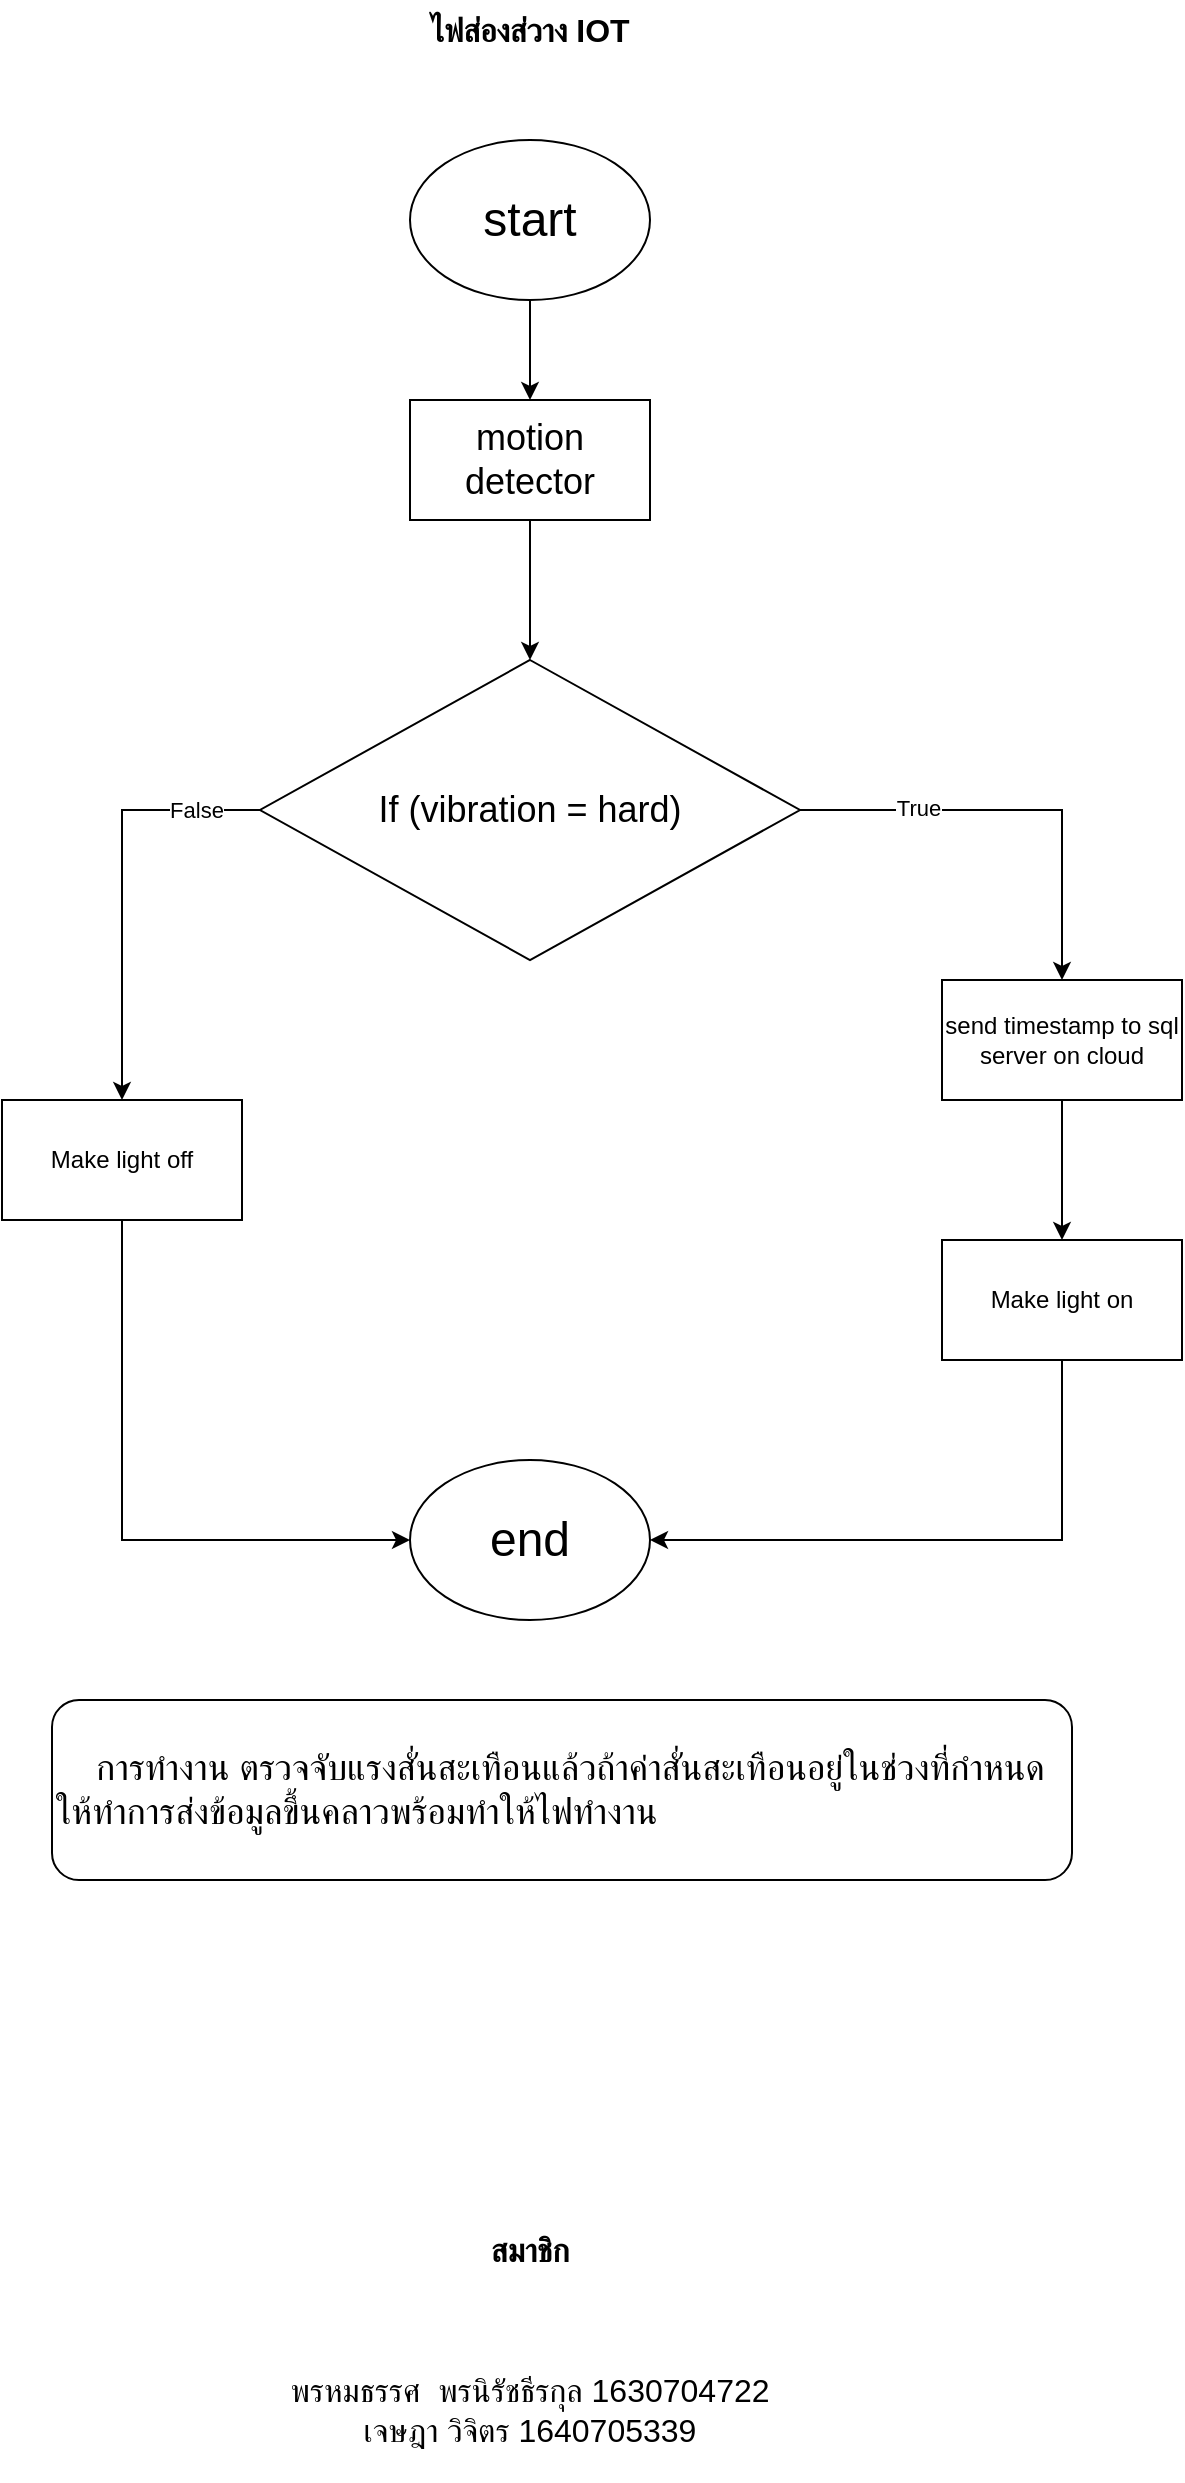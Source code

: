 <mxfile version="24.4.0" type="github">
  <diagram name="หน้า-1" id="bA-24ORlJP5vfWoPBaNp">
    <mxGraphModel dx="801" dy="1022" grid="1" gridSize="10" guides="1" tooltips="1" connect="1" arrows="1" fold="1" page="1" pageScale="1" pageWidth="827" pageHeight="1169" math="0" shadow="0">
      <root>
        <mxCell id="0" />
        <mxCell id="1" parent="0" />
        <mxCell id="O_P5X878wxLX0TTWx2cp-15" style="edgeStyle=orthogonalEdgeStyle;rounded=0;orthogonalLoop=1;jettySize=auto;html=1;exitX=0.5;exitY=1;exitDx=0;exitDy=0;entryX=0.5;entryY=0;entryDx=0;entryDy=0;" parent="1" source="O_P5X878wxLX0TTWx2cp-11" target="O_P5X878wxLX0TTWx2cp-13" edge="1">
          <mxGeometry relative="1" as="geometry" />
        </mxCell>
        <mxCell id="O_P5X878wxLX0TTWx2cp-11" value="&lt;font style=&quot;font-size: 18px;&quot;&gt;motion detector&lt;/font&gt;" style="rounded=0;whiteSpace=wrap;html=1;" parent="1" vertex="1">
          <mxGeometry x="354" y="280" width="120" height="60" as="geometry" />
        </mxCell>
        <mxCell id="O_P5X878wxLX0TTWx2cp-14" style="edgeStyle=orthogonalEdgeStyle;rounded=0;orthogonalLoop=1;jettySize=auto;html=1;entryX=0.5;entryY=0;entryDx=0;entryDy=0;" parent="1" source="O_P5X878wxLX0TTWx2cp-12" target="O_P5X878wxLX0TTWx2cp-11" edge="1">
          <mxGeometry relative="1" as="geometry" />
        </mxCell>
        <mxCell id="O_P5X878wxLX0TTWx2cp-12" value="&lt;font style=&quot;font-size: 24px;&quot;&gt;start&lt;/font&gt;" style="ellipse;whiteSpace=wrap;html=1;" parent="1" vertex="1">
          <mxGeometry x="354" y="150" width="120" height="80" as="geometry" />
        </mxCell>
        <mxCell id="O_P5X878wxLX0TTWx2cp-20" style="edgeStyle=orthogonalEdgeStyle;rounded=0;orthogonalLoop=1;jettySize=auto;html=1;exitX=1;exitY=0.5;exitDx=0;exitDy=0;entryX=0.5;entryY=0;entryDx=0;entryDy=0;" parent="1" source="O_P5X878wxLX0TTWx2cp-13" target="O_P5X878wxLX0TTWx2cp-19" edge="1">
          <mxGeometry relative="1" as="geometry" />
        </mxCell>
        <mxCell id="O_P5X878wxLX0TTWx2cp-25" value="True" style="edgeLabel;html=1;align=center;verticalAlign=middle;resizable=0;points=[];" parent="O_P5X878wxLX0TTWx2cp-20" connectable="0" vertex="1">
          <mxGeometry x="-0.456" y="1" relative="1" as="geometry">
            <mxPoint as="offset" />
          </mxGeometry>
        </mxCell>
        <mxCell id="x7ZbuQkRyp-WL0nQvcKQ-2" style="edgeStyle=orthogonalEdgeStyle;rounded=0;orthogonalLoop=1;jettySize=auto;html=1;" parent="1" source="O_P5X878wxLX0TTWx2cp-13" target="x7ZbuQkRyp-WL0nQvcKQ-1" edge="1">
          <mxGeometry relative="1" as="geometry" />
        </mxCell>
        <mxCell id="x7ZbuQkRyp-WL0nQvcKQ-3" value="False" style="edgeLabel;html=1;align=center;verticalAlign=middle;resizable=0;points=[];" parent="x7ZbuQkRyp-WL0nQvcKQ-2" vertex="1" connectable="0">
          <mxGeometry x="-0.695" relative="1" as="geometry">
            <mxPoint as="offset" />
          </mxGeometry>
        </mxCell>
        <mxCell id="O_P5X878wxLX0TTWx2cp-13" value="&lt;font style=&quot;&quot;&gt;&lt;font style=&quot;font-size: 18px;&quot;&gt;If (vibration = hard&lt;span style=&quot;background-color: initial;&quot;&gt;)&lt;/span&gt;&lt;/font&gt;&lt;br&gt;&lt;/font&gt;" style="rhombus;whiteSpace=wrap;html=1;" parent="1" vertex="1">
          <mxGeometry x="279" y="410" width="270" height="150" as="geometry" />
        </mxCell>
        <mxCell id="O_P5X878wxLX0TTWx2cp-16" value="&lt;font style=&quot;font-size: 24px;&quot;&gt;end&lt;/font&gt;" style="ellipse;whiteSpace=wrap;html=1;" parent="1" vertex="1">
          <mxGeometry x="354" y="810" width="120" height="80" as="geometry" />
        </mxCell>
        <mxCell id="O_P5X878wxLX0TTWx2cp-22" style="edgeStyle=orthogonalEdgeStyle;rounded=0;orthogonalLoop=1;jettySize=auto;html=1;entryX=0.5;entryY=0;entryDx=0;entryDy=0;" parent="1" source="O_P5X878wxLX0TTWx2cp-19" target="O_P5X878wxLX0TTWx2cp-21" edge="1">
          <mxGeometry relative="1" as="geometry" />
        </mxCell>
        <mxCell id="O_P5X878wxLX0TTWx2cp-19" value="send timestamp to sql server on cloud" style="rounded=0;whiteSpace=wrap;html=1;" parent="1" vertex="1">
          <mxGeometry x="620" y="570" width="120" height="60" as="geometry" />
        </mxCell>
        <mxCell id="O_P5X878wxLX0TTWx2cp-23" style="edgeStyle=orthogonalEdgeStyle;rounded=0;orthogonalLoop=1;jettySize=auto;html=1;entryX=1;entryY=0.5;entryDx=0;entryDy=0;" parent="1" source="O_P5X878wxLX0TTWx2cp-21" target="O_P5X878wxLX0TTWx2cp-16" edge="1">
          <mxGeometry relative="1" as="geometry">
            <Array as="points">
              <mxPoint x="680" y="850" />
            </Array>
          </mxGeometry>
        </mxCell>
        <mxCell id="O_P5X878wxLX0TTWx2cp-21" value="Make light on" style="rounded=0;whiteSpace=wrap;html=1;" parent="1" vertex="1">
          <mxGeometry x="620" y="700" width="120" height="60" as="geometry" />
        </mxCell>
        <mxCell id="O_P5X878wxLX0TTWx2cp-26" value="&lt;span style=&quot;font-size: 18px;&quot;&gt;&amp;nbsp; &amp;nbsp; การทำงาน ตรวจจับแรงสั่นสะเทือนแล้วถ้าค่าสั่นสะเทือนอยู่ในช่วงที่กำหนดให้ทำการส่งข้อมูลขึ้นคลาวพร้อมทำให้ไฟทำงาน&lt;br&gt;&lt;/span&gt;" style="rounded=1;whiteSpace=wrap;html=1;align=left;" parent="1" vertex="1">
          <mxGeometry x="175" y="930" width="510" height="90" as="geometry" />
        </mxCell>
        <mxCell id="x7ZbuQkRyp-WL0nQvcKQ-4" style="edgeStyle=orthogonalEdgeStyle;rounded=0;orthogonalLoop=1;jettySize=auto;html=1;entryX=0;entryY=0.5;entryDx=0;entryDy=0;" parent="1" source="x7ZbuQkRyp-WL0nQvcKQ-1" target="O_P5X878wxLX0TTWx2cp-16" edge="1">
          <mxGeometry relative="1" as="geometry">
            <Array as="points">
              <mxPoint x="210" y="850" />
            </Array>
          </mxGeometry>
        </mxCell>
        <mxCell id="x7ZbuQkRyp-WL0nQvcKQ-1" value="Make light off" style="rounded=0;whiteSpace=wrap;html=1;" parent="1" vertex="1">
          <mxGeometry x="150" y="630" width="120" height="60" as="geometry" />
        </mxCell>
        <mxCell id="Mwp2jrEpsyddei8fZyg7-1" value="&lt;b&gt;สมาชิก&lt;/b&gt;" style="text;html=1;align=center;verticalAlign=middle;whiteSpace=wrap;rounded=0;fontSize=16;" vertex="1" parent="1">
          <mxGeometry x="384" y="1190" width="60" height="30" as="geometry" />
        </mxCell>
        <mxCell id="Mwp2jrEpsyddei8fZyg7-2" value="&lt;b&gt;ไฟส่องส่วาง IOT&lt;/b&gt;" style="text;html=1;align=center;verticalAlign=middle;whiteSpace=wrap;rounded=0;fontSize=16;" vertex="1" parent="1">
          <mxGeometry x="349" y="80" width="130" height="30" as="geometry" />
        </mxCell>
        <mxCell id="Mwp2jrEpsyddei8fZyg7-3" value="พรหมธรรศ&amp;nbsp; พรนิรัชธีรกุล 1630704722&lt;div&gt;เจษฎา วิจิตร 1640705339&lt;/div&gt;" style="text;html=1;align=center;verticalAlign=middle;whiteSpace=wrap;rounded=0;fontSize=16;" vertex="1" parent="1">
          <mxGeometry x="269" y="1260" width="290" height="50" as="geometry" />
        </mxCell>
        <mxCell id="Mwp2jrEpsyddei8fZyg7-4" style="edgeStyle=none;curved=1;rounded=0;orthogonalLoop=1;jettySize=auto;html=1;exitX=1;exitY=1;exitDx=0;exitDy=0;fontSize=12;startSize=8;endSize=8;" edge="1" parent="1" source="Mwp2jrEpsyddei8fZyg7-3" target="Mwp2jrEpsyddei8fZyg7-3">
          <mxGeometry relative="1" as="geometry" />
        </mxCell>
      </root>
    </mxGraphModel>
  </diagram>
</mxfile>
